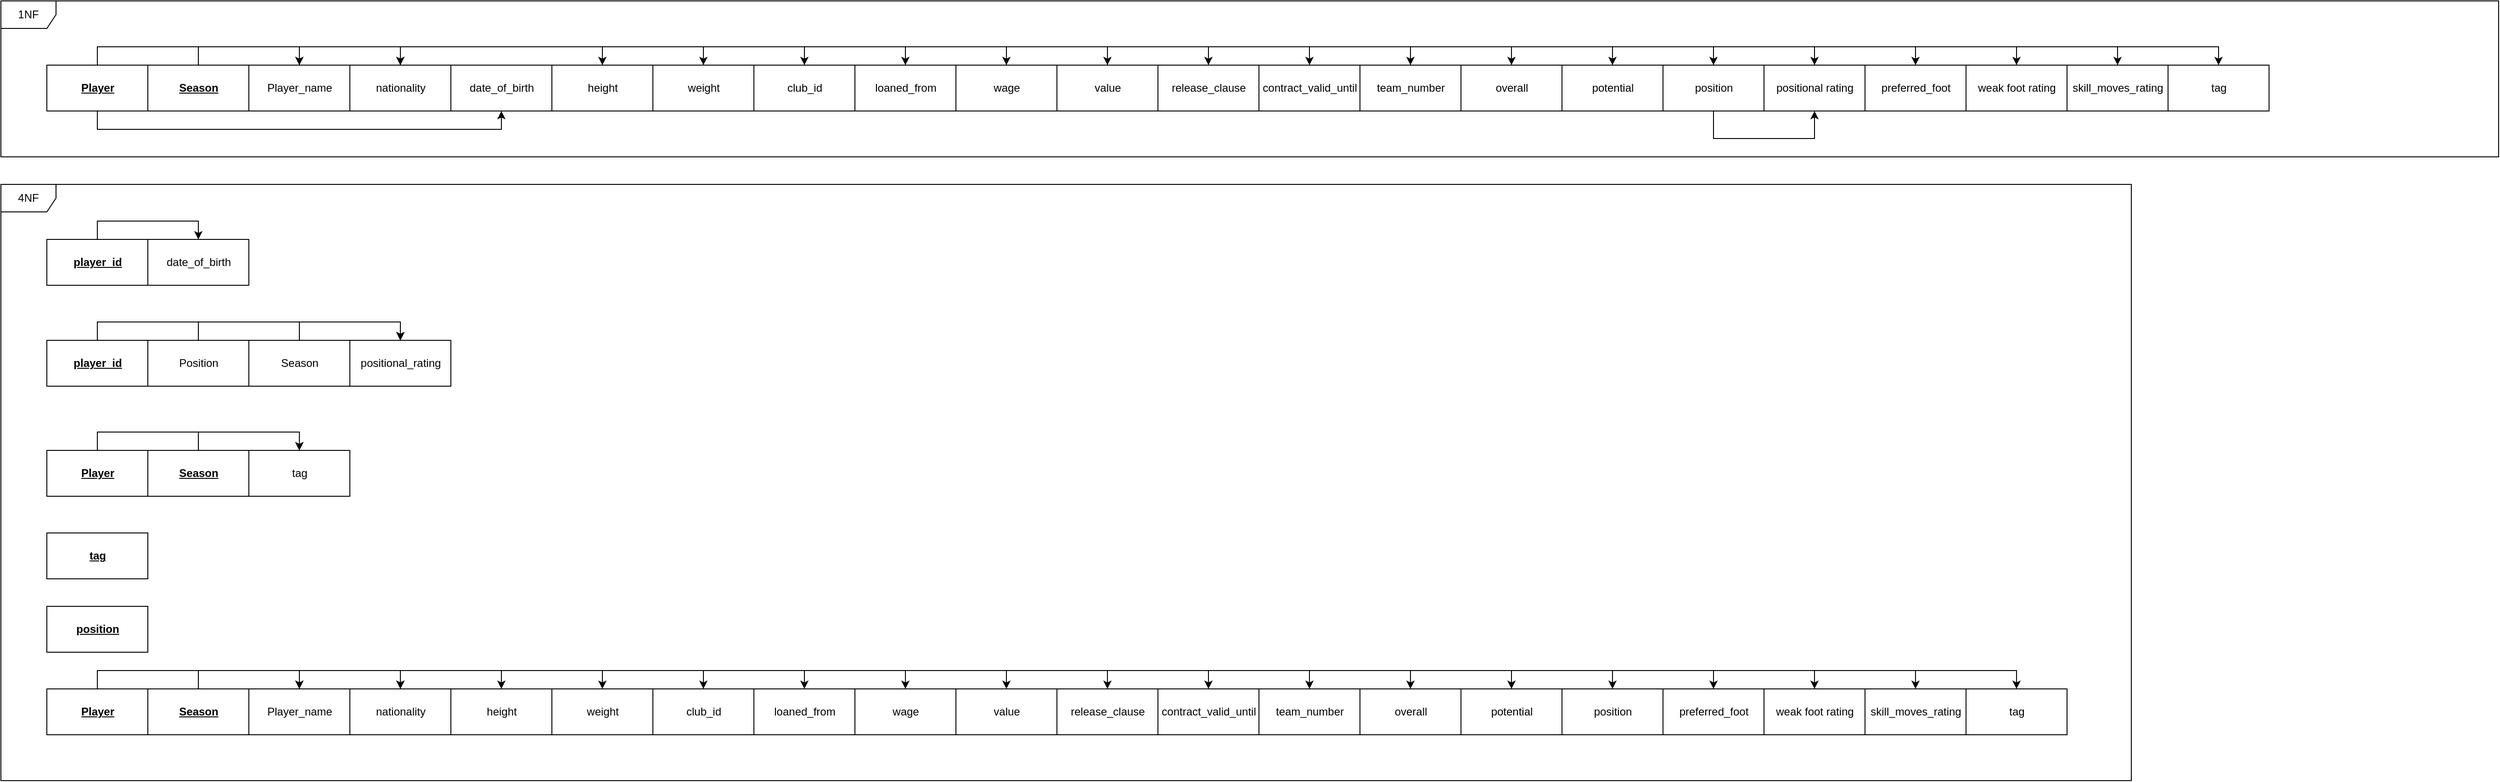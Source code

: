 <mxfile version="14.6.3" type="device"><diagram name="Page-1" id="e7e014a7-5840-1c2e-5031-d8a46d1fe8dd"><mxGraphModel dx="1055" dy="560" grid="1" gridSize="10" guides="1" tooltips="1" connect="1" arrows="1" fold="1" page="1" pageScale="1" pageWidth="1169" pageHeight="826" background="#ffffff" math="0" shadow="0"><root><mxCell id="0"/><mxCell id="1" parent="0"/><mxCell id="-Y3WQUY9OIDqejB0WodC-41" value="nationality" style="html=1;" vertex="1" parent="1"><mxGeometry x="520" y="100" width="110" height="50" as="geometry"/></mxCell><mxCell id="-Y3WQUY9OIDqejB0WodC-42" value="height" style="html=1;" vertex="1" parent="1"><mxGeometry x="740" y="100" width="110" height="50" as="geometry"/></mxCell><mxCell id="-Y3WQUY9OIDqejB0WodC-43" value="weight" style="html=1;" vertex="1" parent="1"><mxGeometry x="850" y="100" width="110" height="50" as="geometry"/></mxCell><mxCell id="-Y3WQUY9OIDqejB0WodC-44" value="club_id" style="html=1;" vertex="1" parent="1"><mxGeometry x="960" y="100" width="110" height="50" as="geometry"/></mxCell><mxCell id="-Y3WQUY9OIDqejB0WodC-45" value="loaned_from" style="html=1;" vertex="1" parent="1"><mxGeometry x="1070" y="100" width="110" height="50" as="geometry"/></mxCell><mxCell id="-Y3WQUY9OIDqejB0WodC-46" value="wage" style="html=1;" vertex="1" parent="1"><mxGeometry x="1180" y="100" width="110" height="50" as="geometry"/></mxCell><mxCell id="-Y3WQUY9OIDqejB0WodC-80" style="edgeStyle=orthogonalEdgeStyle;rounded=0;orthogonalLoop=1;jettySize=auto;html=1;exitX=0.5;exitY=1;exitDx=0;exitDy=0;entryX=0.5;entryY=1;entryDx=0;entryDy=0;" edge="1" parent="1" source="-Y3WQUY9OIDqejB0WodC-47" target="-Y3WQUY9OIDqejB0WodC-78"><mxGeometry relative="1" as="geometry"/></mxCell><mxCell id="-Y3WQUY9OIDqejB0WodC-82" style="edgeStyle=orthogonalEdgeStyle;rounded=0;orthogonalLoop=1;jettySize=auto;html=1;exitX=0.5;exitY=0;exitDx=0;exitDy=0;entryX=0.5;entryY=0;entryDx=0;entryDy=0;" edge="1" parent="1" source="-Y3WQUY9OIDqejB0WodC-47" target="-Y3WQUY9OIDqejB0WodC-49"><mxGeometry relative="1" as="geometry"><Array as="points"><mxPoint x="245" y="80"/><mxPoint x="465" y="80"/></Array></mxGeometry></mxCell><mxCell id="-Y3WQUY9OIDqejB0WodC-83" style="edgeStyle=orthogonalEdgeStyle;rounded=0;orthogonalLoop=1;jettySize=auto;html=1;exitX=0.5;exitY=0;exitDx=0;exitDy=0;entryX=0.5;entryY=0;entryDx=0;entryDy=0;" edge="1" parent="1" source="-Y3WQUY9OIDqejB0WodC-47" target="-Y3WQUY9OIDqejB0WodC-41"><mxGeometry relative="1" as="geometry"><Array as="points"><mxPoint x="245" y="80"/><mxPoint x="575" y="80"/></Array></mxGeometry></mxCell><mxCell id="-Y3WQUY9OIDqejB0WodC-85" style="edgeStyle=orthogonalEdgeStyle;rounded=0;orthogonalLoop=1;jettySize=auto;html=1;exitX=0.5;exitY=0;exitDx=0;exitDy=0;entryX=0.5;entryY=0;entryDx=0;entryDy=0;" edge="1" parent="1" source="-Y3WQUY9OIDqejB0WodC-47" target="-Y3WQUY9OIDqejB0WodC-42"><mxGeometry relative="1" as="geometry"/></mxCell><mxCell id="-Y3WQUY9OIDqejB0WodC-86" style="edgeStyle=orthogonalEdgeStyle;rounded=0;orthogonalLoop=1;jettySize=auto;html=1;exitX=0.5;exitY=0;exitDx=0;exitDy=0;entryX=0.5;entryY=0;entryDx=0;entryDy=0;" edge="1" parent="1" source="-Y3WQUY9OIDqejB0WodC-47" target="-Y3WQUY9OIDqejB0WodC-43"><mxGeometry relative="1" as="geometry"/></mxCell><mxCell id="-Y3WQUY9OIDqejB0WodC-87" style="edgeStyle=orthogonalEdgeStyle;rounded=0;orthogonalLoop=1;jettySize=auto;html=1;exitX=0.5;exitY=0;exitDx=0;exitDy=0;entryX=0.5;entryY=0;entryDx=0;entryDy=0;" edge="1" parent="1" source="-Y3WQUY9OIDqejB0WodC-47" target="-Y3WQUY9OIDqejB0WodC-44"><mxGeometry relative="1" as="geometry"/></mxCell><mxCell id="-Y3WQUY9OIDqejB0WodC-88" style="edgeStyle=orthogonalEdgeStyle;rounded=0;orthogonalLoop=1;jettySize=auto;html=1;exitX=0.5;exitY=0;exitDx=0;exitDy=0;entryX=0.5;entryY=0;entryDx=0;entryDy=0;" edge="1" parent="1" source="-Y3WQUY9OIDqejB0WodC-47" target="-Y3WQUY9OIDqejB0WodC-45"><mxGeometry relative="1" as="geometry"/></mxCell><mxCell id="-Y3WQUY9OIDqejB0WodC-89" style="edgeStyle=orthogonalEdgeStyle;rounded=0;orthogonalLoop=1;jettySize=auto;html=1;exitX=0.5;exitY=0;exitDx=0;exitDy=0;entryX=0.5;entryY=0;entryDx=0;entryDy=0;" edge="1" parent="1" source="-Y3WQUY9OIDqejB0WodC-47" target="-Y3WQUY9OIDqejB0WodC-46"><mxGeometry relative="1" as="geometry"/></mxCell><mxCell id="-Y3WQUY9OIDqejB0WodC-90" style="edgeStyle=orthogonalEdgeStyle;rounded=0;orthogonalLoop=1;jettySize=auto;html=1;exitX=0.5;exitY=0;exitDx=0;exitDy=0;entryX=0.5;entryY=0;entryDx=0;entryDy=0;" edge="1" parent="1" source="-Y3WQUY9OIDqejB0WodC-47" target="-Y3WQUY9OIDqejB0WodC-50"><mxGeometry relative="1" as="geometry"/></mxCell><mxCell id="-Y3WQUY9OIDqejB0WodC-91" style="edgeStyle=orthogonalEdgeStyle;rounded=0;orthogonalLoop=1;jettySize=auto;html=1;exitX=0.5;exitY=0;exitDx=0;exitDy=0;entryX=0.5;entryY=0;entryDx=0;entryDy=0;" edge="1" parent="1" source="-Y3WQUY9OIDqejB0WodC-47" target="-Y3WQUY9OIDqejB0WodC-51"><mxGeometry relative="1" as="geometry"/></mxCell><mxCell id="-Y3WQUY9OIDqejB0WodC-92" style="edgeStyle=orthogonalEdgeStyle;rounded=0;orthogonalLoop=1;jettySize=auto;html=1;exitX=0.5;exitY=0;exitDx=0;exitDy=0;entryX=0.5;entryY=0;entryDx=0;entryDy=0;" edge="1" parent="1" source="-Y3WQUY9OIDqejB0WodC-47" target="-Y3WQUY9OIDqejB0WodC-52"><mxGeometry relative="1" as="geometry"/></mxCell><mxCell id="-Y3WQUY9OIDqejB0WodC-93" style="edgeStyle=orthogonalEdgeStyle;rounded=0;orthogonalLoop=1;jettySize=auto;html=1;exitX=0.5;exitY=0;exitDx=0;exitDy=0;entryX=0.5;entryY=0;entryDx=0;entryDy=0;" edge="1" parent="1" source="-Y3WQUY9OIDqejB0WodC-47" target="-Y3WQUY9OIDqejB0WodC-53"><mxGeometry relative="1" as="geometry"/></mxCell><mxCell id="-Y3WQUY9OIDqejB0WodC-94" style="edgeStyle=orthogonalEdgeStyle;rounded=0;orthogonalLoop=1;jettySize=auto;html=1;exitX=0.5;exitY=0;exitDx=0;exitDy=0;entryX=0.5;entryY=0;entryDx=0;entryDy=0;" edge="1" parent="1" source="-Y3WQUY9OIDqejB0WodC-47" target="-Y3WQUY9OIDqejB0WodC-54"><mxGeometry relative="1" as="geometry"/></mxCell><mxCell id="-Y3WQUY9OIDqejB0WodC-95" style="edgeStyle=orthogonalEdgeStyle;rounded=0;orthogonalLoop=1;jettySize=auto;html=1;exitX=0.5;exitY=0;exitDx=0;exitDy=0;entryX=0.5;entryY=0;entryDx=0;entryDy=0;" edge="1" parent="1" source="-Y3WQUY9OIDqejB0WodC-47" target="-Y3WQUY9OIDqejB0WodC-55"><mxGeometry relative="1" as="geometry"/></mxCell><mxCell id="-Y3WQUY9OIDqejB0WodC-96" style="edgeStyle=orthogonalEdgeStyle;rounded=0;orthogonalLoop=1;jettySize=auto;html=1;exitX=0.5;exitY=0;exitDx=0;exitDy=0;entryX=0.5;entryY=0;entryDx=0;entryDy=0;" edge="1" parent="1" source="-Y3WQUY9OIDqejB0WodC-47" target="-Y3WQUY9OIDqejB0WodC-56"><mxGeometry relative="1" as="geometry"/></mxCell><mxCell id="-Y3WQUY9OIDqejB0WodC-97" style="edgeStyle=orthogonalEdgeStyle;rounded=0;orthogonalLoop=1;jettySize=auto;html=1;exitX=0.5;exitY=0;exitDx=0;exitDy=0;entryX=0.5;entryY=0;entryDx=0;entryDy=0;" edge="1" parent="1" source="-Y3WQUY9OIDqejB0WodC-47" target="-Y3WQUY9OIDqejB0WodC-57"><mxGeometry relative="1" as="geometry"/></mxCell><mxCell id="-Y3WQUY9OIDqejB0WodC-98" style="edgeStyle=orthogonalEdgeStyle;rounded=0;orthogonalLoop=1;jettySize=auto;html=1;exitX=0.5;exitY=0;exitDx=0;exitDy=0;entryX=0.5;entryY=0;entryDx=0;entryDy=0;" edge="1" parent="1" source="-Y3WQUY9OIDqejB0WodC-47" target="-Y3WQUY9OIDqejB0WodC-58"><mxGeometry relative="1" as="geometry"/></mxCell><mxCell id="-Y3WQUY9OIDqejB0WodC-99" style="edgeStyle=orthogonalEdgeStyle;rounded=0;orthogonalLoop=1;jettySize=auto;html=1;exitX=0.5;exitY=0;exitDx=0;exitDy=0;entryX=0.5;entryY=0;entryDx=0;entryDy=0;" edge="1" parent="1" source="-Y3WQUY9OIDqejB0WodC-47" target="-Y3WQUY9OIDqejB0WodC-59"><mxGeometry relative="1" as="geometry"/></mxCell><mxCell id="-Y3WQUY9OIDqejB0WodC-100" style="edgeStyle=orthogonalEdgeStyle;rounded=0;orthogonalLoop=1;jettySize=auto;html=1;exitX=0.5;exitY=0;exitDx=0;exitDy=0;entryX=0.5;entryY=0;entryDx=0;entryDy=0;" edge="1" parent="1" source="-Y3WQUY9OIDqejB0WodC-47" target="-Y3WQUY9OIDqejB0WodC-60"><mxGeometry relative="1" as="geometry"/></mxCell><mxCell id="-Y3WQUY9OIDqejB0WodC-101" style="edgeStyle=orthogonalEdgeStyle;rounded=0;orthogonalLoop=1;jettySize=auto;html=1;exitX=0.5;exitY=0;exitDx=0;exitDy=0;entryX=0.5;entryY=0;entryDx=0;entryDy=0;" edge="1" parent="1" source="-Y3WQUY9OIDqejB0WodC-47" target="-Y3WQUY9OIDqejB0WodC-61"><mxGeometry relative="1" as="geometry"/></mxCell><mxCell id="-Y3WQUY9OIDqejB0WodC-47" value="&lt;b&gt;&lt;u&gt;Player&lt;/u&gt;&lt;/b&gt;" style="html=1;" vertex="1" parent="1"><mxGeometry x="190" y="100" width="110" height="50" as="geometry"/></mxCell><mxCell id="-Y3WQUY9OIDqejB0WodC-81" style="edgeStyle=orthogonalEdgeStyle;rounded=0;orthogonalLoop=1;jettySize=auto;html=1;exitX=0.5;exitY=0;exitDx=0;exitDy=0;entryX=0.5;entryY=0;entryDx=0;entryDy=0;" edge="1" parent="1" source="-Y3WQUY9OIDqejB0WodC-48" target="-Y3WQUY9OIDqejB0WodC-49"><mxGeometry relative="1" as="geometry"><Array as="points"><mxPoint x="355" y="80"/><mxPoint x="465" y="80"/></Array></mxGeometry></mxCell><mxCell id="-Y3WQUY9OIDqejB0WodC-84" style="edgeStyle=orthogonalEdgeStyle;rounded=0;orthogonalLoop=1;jettySize=auto;html=1;exitX=0.5;exitY=0;exitDx=0;exitDy=0;entryX=0.5;entryY=0;entryDx=0;entryDy=0;" edge="1" parent="1" source="-Y3WQUY9OIDqejB0WodC-48" target="-Y3WQUY9OIDqejB0WodC-41"><mxGeometry relative="1" as="geometry"><Array as="points"><mxPoint x="355" y="80"/><mxPoint x="575" y="80"/></Array></mxGeometry></mxCell><mxCell id="-Y3WQUY9OIDqejB0WodC-48" value="&lt;b&gt;&lt;u&gt;Season&lt;/u&gt;&lt;/b&gt;" style="html=1;" vertex="1" parent="1"><mxGeometry x="300" y="100" width="110" height="50" as="geometry"/></mxCell><mxCell id="-Y3WQUY9OIDqejB0WodC-49" value="Player_name" style="html=1;" vertex="1" parent="1"><mxGeometry x="410" y="100" width="110" height="50" as="geometry"/></mxCell><mxCell id="-Y3WQUY9OIDqejB0WodC-50" value="value" style="html=1;" vertex="1" parent="1"><mxGeometry x="1290" y="100" width="110" height="50" as="geometry"/></mxCell><mxCell id="-Y3WQUY9OIDqejB0WodC-51" value="release_clause" style="html=1;" vertex="1" parent="1"><mxGeometry x="1400" y="100" width="110" height="50" as="geometry"/></mxCell><mxCell id="-Y3WQUY9OIDqejB0WodC-52" value="contract_valid_until" style="html=1;" vertex="1" parent="1"><mxGeometry x="1510" y="100" width="110" height="50" as="geometry"/></mxCell><mxCell id="-Y3WQUY9OIDqejB0WodC-53" value="team_number" style="html=1;" vertex="1" parent="1"><mxGeometry x="1620" y="100" width="110" height="50" as="geometry"/></mxCell><mxCell id="-Y3WQUY9OIDqejB0WodC-54" value="overall" style="html=1;" vertex="1" parent="1"><mxGeometry x="1730" y="100" width="110" height="50" as="geometry"/></mxCell><mxCell id="-Y3WQUY9OIDqejB0WodC-55" value="potential&lt;span style=&quot;color: rgba(0 , 0 , 0 , 0) ; font-family: monospace ; font-size: 0px&quot;&gt;%3CmxGraphModel%3E%3Croot%3E%3CmxCell%20id%3D%220%22%2F%3E%3CmxCell%20id%3D%221%22%20parent%3D%220%22%2F%3E%3CmxCell%20id%3D%222%22%20value%3D%22Object%22%20style%3D%22html%3D1%3B%22%20vertex%3D%221%22%20parent%3D%221%22%3E%3CmxGeometry%20x%3D%22520%22%20y%3D%22100%22%20width%3D%22110%22%20height%3D%2250%22%20as%3D%22geometry%22%2F%3E%3C%2FmxCell%3E%3CmxCell%20id%3D%223%22%20value%3D%22Object%22%20style%3D%22html%3D1%3B%22%20vertex%3D%221%22%20parent%3D%221%22%3E%3CmxGeometry%20x%3D%22630%22%20y%3D%22100%22%20width%3D%22110%22%20height%3D%2250%22%20as%3D%22geometry%22%2F%3E%3C%2FmxCell%3E%3CmxCell%20id%3D%224%22%20value%3D%22Object%22%20style%3D%22html%3D1%3B%22%20vertex%3D%221%22%20parent%3D%221%22%3E%3CmxGeometry%20x%3D%22740%22%20y%3D%22100%22%20width%3D%22110%22%20height%3D%2250%22%20as%3D%22geometry%22%2F%3E%3C%2FmxCell%3E%3C%2Froot%3E%3C%2FmxGraphModel%3E&lt;/span&gt;" style="html=1;" vertex="1" parent="1"><mxGeometry x="1840" y="100" width="110" height="50" as="geometry"/></mxCell><mxCell id="-Y3WQUY9OIDqejB0WodC-102" style="edgeStyle=orthogonalEdgeStyle;rounded=0;orthogonalLoop=1;jettySize=auto;html=1;exitX=0.5;exitY=1;exitDx=0;exitDy=0;entryX=0.5;entryY=1;entryDx=0;entryDy=0;" edge="1" parent="1" source="-Y3WQUY9OIDqejB0WodC-56" target="-Y3WQUY9OIDqejB0WodC-57"><mxGeometry relative="1" as="geometry"><Array as="points"><mxPoint x="2005" y="180"/><mxPoint x="2115" y="180"/></Array></mxGeometry></mxCell><mxCell id="-Y3WQUY9OIDqejB0WodC-56" value="position" style="html=1;" vertex="1" parent="1"><mxGeometry x="1950" y="100" width="110" height="50" as="geometry"/></mxCell><mxCell id="-Y3WQUY9OIDqejB0WodC-57" value="positional rating" style="html=1;" vertex="1" parent="1"><mxGeometry x="2060" y="100" width="110" height="50" as="geometry"/></mxCell><mxCell id="-Y3WQUY9OIDqejB0WodC-58" value="preferred_foot" style="html=1;" vertex="1" parent="1"><mxGeometry x="2170" y="100" width="110" height="50" as="geometry"/></mxCell><mxCell id="-Y3WQUY9OIDqejB0WodC-59" value="weak foot rating" style="html=1;" vertex="1" parent="1"><mxGeometry x="2280" y="100" width="110" height="50" as="geometry"/></mxCell><mxCell id="-Y3WQUY9OIDqejB0WodC-60" value="skill_moves_rating" style="html=1;" vertex="1" parent="1"><mxGeometry x="2390" y="100" width="110" height="50" as="geometry"/></mxCell><mxCell id="-Y3WQUY9OIDqejB0WodC-61" value="tag" style="html=1;" vertex="1" parent="1"><mxGeometry x="2500" y="100" width="110" height="50" as="geometry"/></mxCell><mxCell id="-Y3WQUY9OIDqejB0WodC-106" style="edgeStyle=orthogonalEdgeStyle;rounded=0;orthogonalLoop=1;jettySize=auto;html=1;exitX=0.5;exitY=0;exitDx=0;exitDy=0;entryX=0.5;entryY=0;entryDx=0;entryDy=0;" edge="1" parent="1" source="-Y3WQUY9OIDqejB0WodC-65" target="-Y3WQUY9OIDqejB0WodC-67"><mxGeometry relative="1" as="geometry"/></mxCell><mxCell id="-Y3WQUY9OIDqejB0WodC-65" value="Position" style="html=1;" vertex="1" parent="1"><mxGeometry x="300" y="400" width="110" height="50" as="geometry"/></mxCell><mxCell id="-Y3WQUY9OIDqejB0WodC-107" style="edgeStyle=orthogonalEdgeStyle;rounded=0;orthogonalLoop=1;jettySize=auto;html=1;exitX=0.5;exitY=0;exitDx=0;exitDy=0;entryX=0.5;entryY=0;entryDx=0;entryDy=0;" edge="1" parent="1" source="-Y3WQUY9OIDqejB0WodC-66" target="-Y3WQUY9OIDqejB0WodC-67"><mxGeometry relative="1" as="geometry"/></mxCell><mxCell id="-Y3WQUY9OIDqejB0WodC-66" value="Season" style="html=1;" vertex="1" parent="1"><mxGeometry x="410" y="400" width="110" height="50" as="geometry"/></mxCell><mxCell id="-Y3WQUY9OIDqejB0WodC-67" value="positional_rating" style="html=1;" vertex="1" parent="1"><mxGeometry x="520" y="400" width="110" height="50" as="geometry"/></mxCell><mxCell id="-Y3WQUY9OIDqejB0WodC-103" style="edgeStyle=orthogonalEdgeStyle;rounded=0;orthogonalLoop=1;jettySize=auto;html=1;exitX=0.5;exitY=0;exitDx=0;exitDy=0;entryX=0.5;entryY=0;entryDx=0;entryDy=0;" edge="1" parent="1" source="-Y3WQUY9OIDqejB0WodC-71" target="-Y3WQUY9OIDqejB0WodC-72"><mxGeometry relative="1" as="geometry"/></mxCell><mxCell id="-Y3WQUY9OIDqejB0WodC-71" value="&lt;b&gt;&lt;u&gt;player_id&lt;/u&gt;&lt;/b&gt;" style="html=1;" vertex="1" parent="1"><mxGeometry x="190" y="290" width="110" height="50" as="geometry"/></mxCell><mxCell id="-Y3WQUY9OIDqejB0WodC-72" value="date_of_birth" style="html=1;" vertex="1" parent="1"><mxGeometry x="300" y="290" width="110" height="50" as="geometry"/></mxCell><mxCell id="-Y3WQUY9OIDqejB0WodC-78" value="date_of_birth" style="html=1;" vertex="1" parent="1"><mxGeometry x="630" y="100" width="110" height="50" as="geometry"/></mxCell><mxCell id="-Y3WQUY9OIDqejB0WodC-105" style="edgeStyle=orthogonalEdgeStyle;rounded=0;orthogonalLoop=1;jettySize=auto;html=1;exitX=0.5;exitY=0;exitDx=0;exitDy=0;entryX=0.5;entryY=0;entryDx=0;entryDy=0;" edge="1" parent="1" source="-Y3WQUY9OIDqejB0WodC-104" target="-Y3WQUY9OIDqejB0WodC-67"><mxGeometry relative="1" as="geometry"/></mxCell><mxCell id="-Y3WQUY9OIDqejB0WodC-104" value="&lt;b&gt;&lt;u&gt;player_id&lt;/u&gt;&lt;/b&gt;" style="html=1;" vertex="1" parent="1"><mxGeometry x="190" y="400" width="110" height="50" as="geometry"/></mxCell><mxCell id="-Y3WQUY9OIDqejB0WodC-116" style="edgeStyle=orthogonalEdgeStyle;rounded=0;orthogonalLoop=1;jettySize=auto;html=1;exitX=0.5;exitY=0;exitDx=0;exitDy=0;entryX=0.5;entryY=0;entryDx=0;entryDy=0;" edge="1" parent="1" source="-Y3WQUY9OIDqejB0WodC-112" target="-Y3WQUY9OIDqejB0WodC-114"><mxGeometry relative="1" as="geometry"/></mxCell><mxCell id="-Y3WQUY9OIDqejB0WodC-112" value="&lt;b&gt;&lt;u&gt;Player&lt;/u&gt;&lt;/b&gt;" style="html=1;" vertex="1" parent="1"><mxGeometry x="190" y="520" width="110" height="50" as="geometry"/></mxCell><mxCell id="-Y3WQUY9OIDqejB0WodC-118" style="edgeStyle=orthogonalEdgeStyle;rounded=0;orthogonalLoop=1;jettySize=auto;html=1;exitX=0.5;exitY=0;exitDx=0;exitDy=0;entryX=0.5;entryY=0;entryDx=0;entryDy=0;" edge="1" parent="1" source="-Y3WQUY9OIDqejB0WodC-113" target="-Y3WQUY9OIDqejB0WodC-114"><mxGeometry relative="1" as="geometry"/></mxCell><mxCell id="-Y3WQUY9OIDqejB0WodC-113" value="&lt;b&gt;&lt;u&gt;Season&lt;/u&gt;&lt;/b&gt;" style="html=1;" vertex="1" parent="1"><mxGeometry x="300" y="520" width="110" height="50" as="geometry"/></mxCell><mxCell id="-Y3WQUY9OIDqejB0WodC-114" value="tag" style="html=1;" vertex="1" parent="1"><mxGeometry x="410" y="520" width="110" height="50" as="geometry"/></mxCell><mxCell id="-Y3WQUY9OIDqejB0WodC-119" value="1NF" style="shape=umlFrame;whiteSpace=wrap;html=1;" vertex="1" parent="1"><mxGeometry x="140" y="30" width="2720" height="170" as="geometry"/></mxCell><mxCell id="-Y3WQUY9OIDqejB0WodC-120" value="nationality" style="html=1;" vertex="1" parent="1"><mxGeometry x="520" y="780" width="110" height="50" as="geometry"/></mxCell><mxCell id="-Y3WQUY9OIDqejB0WodC-121" value="height" style="html=1;" vertex="1" parent="1"><mxGeometry x="630" y="780" width="110" height="50" as="geometry"/></mxCell><mxCell id="-Y3WQUY9OIDqejB0WodC-122" value="weight" style="html=1;" vertex="1" parent="1"><mxGeometry x="740" y="780" width="110" height="50" as="geometry"/></mxCell><mxCell id="-Y3WQUY9OIDqejB0WodC-123" value="club_id" style="html=1;" vertex="1" parent="1"><mxGeometry x="850" y="780" width="110" height="50" as="geometry"/></mxCell><mxCell id="-Y3WQUY9OIDqejB0WodC-124" value="loaned_from" style="html=1;" vertex="1" parent="1"><mxGeometry x="960" y="780" width="110" height="50" as="geometry"/></mxCell><mxCell id="-Y3WQUY9OIDqejB0WodC-125" value="wage" style="html=1;" vertex="1" parent="1"><mxGeometry x="1070" y="780" width="110" height="50" as="geometry"/></mxCell><mxCell id="-Y3WQUY9OIDqejB0WodC-127" style="edgeStyle=orthogonalEdgeStyle;rounded=0;orthogonalLoop=1;jettySize=auto;html=1;exitX=0.5;exitY=0;exitDx=0;exitDy=0;entryX=0.5;entryY=0;entryDx=0;entryDy=0;" edge="1" parent="1" source="-Y3WQUY9OIDqejB0WodC-146" target="-Y3WQUY9OIDqejB0WodC-150"><mxGeometry relative="1" as="geometry"><Array as="points"><mxPoint x="245" y="760"/><mxPoint x="465" y="760"/></Array></mxGeometry></mxCell><mxCell id="-Y3WQUY9OIDqejB0WodC-128" style="edgeStyle=orthogonalEdgeStyle;rounded=0;orthogonalLoop=1;jettySize=auto;html=1;exitX=0.5;exitY=0;exitDx=0;exitDy=0;entryX=0.5;entryY=0;entryDx=0;entryDy=0;" edge="1" parent="1" source="-Y3WQUY9OIDqejB0WodC-146" target="-Y3WQUY9OIDqejB0WodC-120"><mxGeometry relative="1" as="geometry"><Array as="points"><mxPoint x="245" y="760"/><mxPoint x="575" y="760"/></Array></mxGeometry></mxCell><mxCell id="-Y3WQUY9OIDqejB0WodC-129" style="edgeStyle=orthogonalEdgeStyle;rounded=0;orthogonalLoop=1;jettySize=auto;html=1;exitX=0.5;exitY=0;exitDx=0;exitDy=0;entryX=0.5;entryY=0;entryDx=0;entryDy=0;" edge="1" parent="1" source="-Y3WQUY9OIDqejB0WodC-146" target="-Y3WQUY9OIDqejB0WodC-121"><mxGeometry relative="1" as="geometry"/></mxCell><mxCell id="-Y3WQUY9OIDqejB0WodC-130" style="edgeStyle=orthogonalEdgeStyle;rounded=0;orthogonalLoop=1;jettySize=auto;html=1;exitX=0.5;exitY=0;exitDx=0;exitDy=0;entryX=0.5;entryY=0;entryDx=0;entryDy=0;" edge="1" parent="1" source="-Y3WQUY9OIDqejB0WodC-146" target="-Y3WQUY9OIDqejB0WodC-122"><mxGeometry relative="1" as="geometry"/></mxCell><mxCell id="-Y3WQUY9OIDqejB0WodC-131" style="edgeStyle=orthogonalEdgeStyle;rounded=0;orthogonalLoop=1;jettySize=auto;html=1;exitX=0.5;exitY=0;exitDx=0;exitDy=0;entryX=0.5;entryY=0;entryDx=0;entryDy=0;" edge="1" parent="1" source="-Y3WQUY9OIDqejB0WodC-146" target="-Y3WQUY9OIDqejB0WodC-123"><mxGeometry relative="1" as="geometry"/></mxCell><mxCell id="-Y3WQUY9OIDqejB0WodC-132" style="edgeStyle=orthogonalEdgeStyle;rounded=0;orthogonalLoop=1;jettySize=auto;html=1;exitX=0.5;exitY=0;exitDx=0;exitDy=0;entryX=0.5;entryY=0;entryDx=0;entryDy=0;" edge="1" parent="1" source="-Y3WQUY9OIDqejB0WodC-146" target="-Y3WQUY9OIDqejB0WodC-124"><mxGeometry relative="1" as="geometry"/></mxCell><mxCell id="-Y3WQUY9OIDqejB0WodC-133" style="edgeStyle=orthogonalEdgeStyle;rounded=0;orthogonalLoop=1;jettySize=auto;html=1;exitX=0.5;exitY=0;exitDx=0;exitDy=0;entryX=0.5;entryY=0;entryDx=0;entryDy=0;" edge="1" parent="1" source="-Y3WQUY9OIDqejB0WodC-146" target="-Y3WQUY9OIDqejB0WodC-125"><mxGeometry relative="1" as="geometry"/></mxCell><mxCell id="-Y3WQUY9OIDqejB0WodC-134" style="edgeStyle=orthogonalEdgeStyle;rounded=0;orthogonalLoop=1;jettySize=auto;html=1;exitX=0.5;exitY=0;exitDx=0;exitDy=0;entryX=0.5;entryY=0;entryDx=0;entryDy=0;" edge="1" parent="1" source="-Y3WQUY9OIDqejB0WodC-146" target="-Y3WQUY9OIDqejB0WodC-151"><mxGeometry relative="1" as="geometry"/></mxCell><mxCell id="-Y3WQUY9OIDqejB0WodC-135" style="edgeStyle=orthogonalEdgeStyle;rounded=0;orthogonalLoop=1;jettySize=auto;html=1;exitX=0.5;exitY=0;exitDx=0;exitDy=0;entryX=0.5;entryY=0;entryDx=0;entryDy=0;" edge="1" parent="1" source="-Y3WQUY9OIDqejB0WodC-146" target="-Y3WQUY9OIDqejB0WodC-152"><mxGeometry relative="1" as="geometry"/></mxCell><mxCell id="-Y3WQUY9OIDqejB0WodC-136" style="edgeStyle=orthogonalEdgeStyle;rounded=0;orthogonalLoop=1;jettySize=auto;html=1;exitX=0.5;exitY=0;exitDx=0;exitDy=0;entryX=0.5;entryY=0;entryDx=0;entryDy=0;" edge="1" parent="1" source="-Y3WQUY9OIDqejB0WodC-146" target="-Y3WQUY9OIDqejB0WodC-153"><mxGeometry relative="1" as="geometry"/></mxCell><mxCell id="-Y3WQUY9OIDqejB0WodC-137" style="edgeStyle=orthogonalEdgeStyle;rounded=0;orthogonalLoop=1;jettySize=auto;html=1;exitX=0.5;exitY=0;exitDx=0;exitDy=0;entryX=0.5;entryY=0;entryDx=0;entryDy=0;" edge="1" parent="1" source="-Y3WQUY9OIDqejB0WodC-146" target="-Y3WQUY9OIDqejB0WodC-154"><mxGeometry relative="1" as="geometry"/></mxCell><mxCell id="-Y3WQUY9OIDqejB0WodC-138" style="edgeStyle=orthogonalEdgeStyle;rounded=0;orthogonalLoop=1;jettySize=auto;html=1;exitX=0.5;exitY=0;exitDx=0;exitDy=0;entryX=0.5;entryY=0;entryDx=0;entryDy=0;" edge="1" parent="1" source="-Y3WQUY9OIDqejB0WodC-146" target="-Y3WQUY9OIDqejB0WodC-155"><mxGeometry relative="1" as="geometry"/></mxCell><mxCell id="-Y3WQUY9OIDqejB0WodC-139" style="edgeStyle=orthogonalEdgeStyle;rounded=0;orthogonalLoop=1;jettySize=auto;html=1;exitX=0.5;exitY=0;exitDx=0;exitDy=0;entryX=0.5;entryY=0;entryDx=0;entryDy=0;" edge="1" parent="1" source="-Y3WQUY9OIDqejB0WodC-146" target="-Y3WQUY9OIDqejB0WodC-156"><mxGeometry relative="1" as="geometry"/></mxCell><mxCell id="-Y3WQUY9OIDqejB0WodC-140" style="edgeStyle=orthogonalEdgeStyle;rounded=0;orthogonalLoop=1;jettySize=auto;html=1;exitX=0.5;exitY=0;exitDx=0;exitDy=0;entryX=0.5;entryY=0;entryDx=0;entryDy=0;" edge="1" parent="1" source="-Y3WQUY9OIDqejB0WodC-146" target="-Y3WQUY9OIDqejB0WodC-158"><mxGeometry relative="1" as="geometry"/></mxCell><mxCell id="-Y3WQUY9OIDqejB0WodC-142" style="edgeStyle=orthogonalEdgeStyle;rounded=0;orthogonalLoop=1;jettySize=auto;html=1;exitX=0.5;exitY=0;exitDx=0;exitDy=0;entryX=0.5;entryY=0;entryDx=0;entryDy=0;" edge="1" parent="1" source="-Y3WQUY9OIDqejB0WodC-146" target="-Y3WQUY9OIDqejB0WodC-160"><mxGeometry relative="1" as="geometry"/></mxCell><mxCell id="-Y3WQUY9OIDqejB0WodC-143" style="edgeStyle=orthogonalEdgeStyle;rounded=0;orthogonalLoop=1;jettySize=auto;html=1;exitX=0.5;exitY=0;exitDx=0;exitDy=0;entryX=0.5;entryY=0;entryDx=0;entryDy=0;" edge="1" parent="1" source="-Y3WQUY9OIDqejB0WodC-146" target="-Y3WQUY9OIDqejB0WodC-161"><mxGeometry relative="1" as="geometry"/></mxCell><mxCell id="-Y3WQUY9OIDqejB0WodC-144" style="edgeStyle=orthogonalEdgeStyle;rounded=0;orthogonalLoop=1;jettySize=auto;html=1;exitX=0.5;exitY=0;exitDx=0;exitDy=0;entryX=0.5;entryY=0;entryDx=0;entryDy=0;" edge="1" parent="1" source="-Y3WQUY9OIDqejB0WodC-146" target="-Y3WQUY9OIDqejB0WodC-162"><mxGeometry relative="1" as="geometry"/></mxCell><mxCell id="-Y3WQUY9OIDqejB0WodC-145" style="edgeStyle=orthogonalEdgeStyle;rounded=0;orthogonalLoop=1;jettySize=auto;html=1;exitX=0.5;exitY=0;exitDx=0;exitDy=0;entryX=0.5;entryY=0;entryDx=0;entryDy=0;" edge="1" parent="1" source="-Y3WQUY9OIDqejB0WodC-146" target="-Y3WQUY9OIDqejB0WodC-163"><mxGeometry relative="1" as="geometry"/></mxCell><mxCell id="-Y3WQUY9OIDqejB0WodC-146" value="&lt;b&gt;&lt;u&gt;Player&lt;/u&gt;&lt;/b&gt;" style="html=1;" vertex="1" parent="1"><mxGeometry x="190" y="780" width="110" height="50" as="geometry"/></mxCell><mxCell id="-Y3WQUY9OIDqejB0WodC-147" style="edgeStyle=orthogonalEdgeStyle;rounded=0;orthogonalLoop=1;jettySize=auto;html=1;exitX=0.5;exitY=0;exitDx=0;exitDy=0;entryX=0.5;entryY=0;entryDx=0;entryDy=0;" edge="1" parent="1" source="-Y3WQUY9OIDqejB0WodC-149" target="-Y3WQUY9OIDqejB0WodC-150"><mxGeometry relative="1" as="geometry"><Array as="points"><mxPoint x="355" y="760"/><mxPoint x="465" y="760"/></Array></mxGeometry></mxCell><mxCell id="-Y3WQUY9OIDqejB0WodC-148" style="edgeStyle=orthogonalEdgeStyle;rounded=0;orthogonalLoop=1;jettySize=auto;html=1;exitX=0.5;exitY=0;exitDx=0;exitDy=0;entryX=0.5;entryY=0;entryDx=0;entryDy=0;" edge="1" parent="1" source="-Y3WQUY9OIDqejB0WodC-149" target="-Y3WQUY9OIDqejB0WodC-120"><mxGeometry relative="1" as="geometry"><Array as="points"><mxPoint x="355" y="760"/><mxPoint x="575" y="760"/></Array></mxGeometry></mxCell><mxCell id="-Y3WQUY9OIDqejB0WodC-149" value="&lt;b&gt;&lt;u&gt;Season&lt;/u&gt;&lt;/b&gt;" style="html=1;" vertex="1" parent="1"><mxGeometry x="300" y="780" width="110" height="50" as="geometry"/></mxCell><mxCell id="-Y3WQUY9OIDqejB0WodC-150" value="Player_name" style="html=1;" vertex="1" parent="1"><mxGeometry x="410" y="780" width="110" height="50" as="geometry"/></mxCell><mxCell id="-Y3WQUY9OIDqejB0WodC-151" value="value" style="html=1;" vertex="1" parent="1"><mxGeometry x="1180" y="780" width="110" height="50" as="geometry"/></mxCell><mxCell id="-Y3WQUY9OIDqejB0WodC-152" value="release_clause" style="html=1;" vertex="1" parent="1"><mxGeometry x="1290" y="780" width="110" height="50" as="geometry"/></mxCell><mxCell id="-Y3WQUY9OIDqejB0WodC-153" value="contract_valid_until" style="html=1;" vertex="1" parent="1"><mxGeometry x="1400" y="780" width="110" height="50" as="geometry"/></mxCell><mxCell id="-Y3WQUY9OIDqejB0WodC-154" value="team_number" style="html=1;" vertex="1" parent="1"><mxGeometry x="1510" y="780" width="110" height="50" as="geometry"/></mxCell><mxCell id="-Y3WQUY9OIDqejB0WodC-155" value="overall" style="html=1;" vertex="1" parent="1"><mxGeometry x="1620" y="780" width="110" height="50" as="geometry"/></mxCell><mxCell id="-Y3WQUY9OIDqejB0WodC-156" value="potential&lt;span style=&quot;color: rgba(0 , 0 , 0 , 0) ; font-family: monospace ; font-size: 0px&quot;&gt;%3CmxGraphModel%3E%3Croot%3E%3CmxCell%20id%3D%220%22%2F%3E%3CmxCell%20id%3D%221%22%20parent%3D%220%22%2F%3E%3CmxCell%20id%3D%222%22%20value%3D%22Object%22%20style%3D%22html%3D1%3B%22%20vertex%3D%221%22%20parent%3D%221%22%3E%3CmxGeometry%20x%3D%22520%22%20y%3D%22100%22%20width%3D%22110%22%20height%3D%2250%22%20as%3D%22geometry%22%2F%3E%3C%2FmxCell%3E%3CmxCell%20id%3D%223%22%20value%3D%22Object%22%20style%3D%22html%3D1%3B%22%20vertex%3D%221%22%20parent%3D%221%22%3E%3CmxGeometry%20x%3D%22630%22%20y%3D%22100%22%20width%3D%22110%22%20height%3D%2250%22%20as%3D%22geometry%22%2F%3E%3C%2FmxCell%3E%3CmxCell%20id%3D%224%22%20value%3D%22Object%22%20style%3D%22html%3D1%3B%22%20vertex%3D%221%22%20parent%3D%221%22%3E%3CmxGeometry%20x%3D%22740%22%20y%3D%22100%22%20width%3D%22110%22%20height%3D%2250%22%20as%3D%22geometry%22%2F%3E%3C%2FmxCell%3E%3C%2Froot%3E%3C%2FmxGraphModel%3E&lt;/span&gt;" style="html=1;" vertex="1" parent="1"><mxGeometry x="1730" y="780" width="110" height="50" as="geometry"/></mxCell><mxCell id="-Y3WQUY9OIDqejB0WodC-158" value="position" style="html=1;" vertex="1" parent="1"><mxGeometry x="1840" y="780" width="110" height="50" as="geometry"/></mxCell><mxCell id="-Y3WQUY9OIDqejB0WodC-160" value="preferred_foot" style="html=1;" vertex="1" parent="1"><mxGeometry x="1950" y="780" width="110" height="50" as="geometry"/></mxCell><mxCell id="-Y3WQUY9OIDqejB0WodC-161" value="weak foot rating" style="html=1;" vertex="1" parent="1"><mxGeometry x="2060" y="780" width="110" height="50" as="geometry"/></mxCell><mxCell id="-Y3WQUY9OIDqejB0WodC-162" value="skill_moves_rating" style="html=1;" vertex="1" parent="1"><mxGeometry x="2170" y="780" width="110" height="50" as="geometry"/></mxCell><mxCell id="-Y3WQUY9OIDqejB0WodC-163" value="tag" style="html=1;" vertex="1" parent="1"><mxGeometry x="2280" y="780" width="110" height="50" as="geometry"/></mxCell><mxCell id="-Y3WQUY9OIDqejB0WodC-165" value="&lt;b&gt;&lt;u&gt;tag&lt;/u&gt;&lt;/b&gt;" style="html=1;" vertex="1" parent="1"><mxGeometry x="190" y="610" width="110" height="50" as="geometry"/></mxCell><mxCell id="-Y3WQUY9OIDqejB0WodC-166" value="&lt;b&gt;&lt;u&gt;position&lt;/u&gt;&lt;/b&gt;" style="html=1;" vertex="1" parent="1"><mxGeometry x="190" y="690" width="110" height="50" as="geometry"/></mxCell><mxCell id="-Y3WQUY9OIDqejB0WodC-167" value="4NF" style="shape=umlFrame;whiteSpace=wrap;html=1;" vertex="1" parent="1"><mxGeometry x="140" y="230" width="2320" height="650" as="geometry"/></mxCell></root></mxGraphModel></diagram></mxfile>